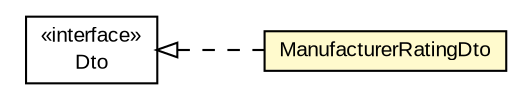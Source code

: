 #!/usr/local/bin/dot
#
# Class diagram 
# Generated by UMLGraph version R5_6-24-gf6e263 (http://www.umlgraph.org/)
#

digraph G {
	edge [fontname="arial",fontsize=10,labelfontname="arial",labelfontsize=10];
	node [fontname="arial",fontsize=10,shape=plaintext];
	nodesep=0.25;
	ranksep=0.5;
	rankdir=LR;
	// com.gwtplatform.carstore.shared.dto.ManufacturerRatingDto
	c331316 [label=<<table title="com.gwtplatform.carstore.shared.dto.ManufacturerRatingDto" border="0" cellborder="1" cellspacing="0" cellpadding="2" port="p" bgcolor="lemonChiffon" href="./ManufacturerRatingDto.html">
		<tr><td><table border="0" cellspacing="0" cellpadding="1">
<tr><td align="center" balign="center"> ManufacturerRatingDto </td></tr>
		</table></td></tr>
		</table>>, URL="./ManufacturerRatingDto.html", fontname="arial", fontcolor="black", fontsize=10.0];
	// com.gwtplatform.carstore.shared.dto.Dto
	c331318 [label=<<table title="com.gwtplatform.carstore.shared.dto.Dto" border="0" cellborder="1" cellspacing="0" cellpadding="2" port="p" href="./Dto.html">
		<tr><td><table border="0" cellspacing="0" cellpadding="1">
<tr><td align="center" balign="center"> &#171;interface&#187; </td></tr>
<tr><td align="center" balign="center"> Dto </td></tr>
		</table></td></tr>
		</table>>, URL="./Dto.html", fontname="arial", fontcolor="black", fontsize=10.0];
	//com.gwtplatform.carstore.shared.dto.ManufacturerRatingDto implements com.gwtplatform.carstore.shared.dto.Dto
	c331318:p -> c331316:p [dir=back,arrowtail=empty,style=dashed];
}

